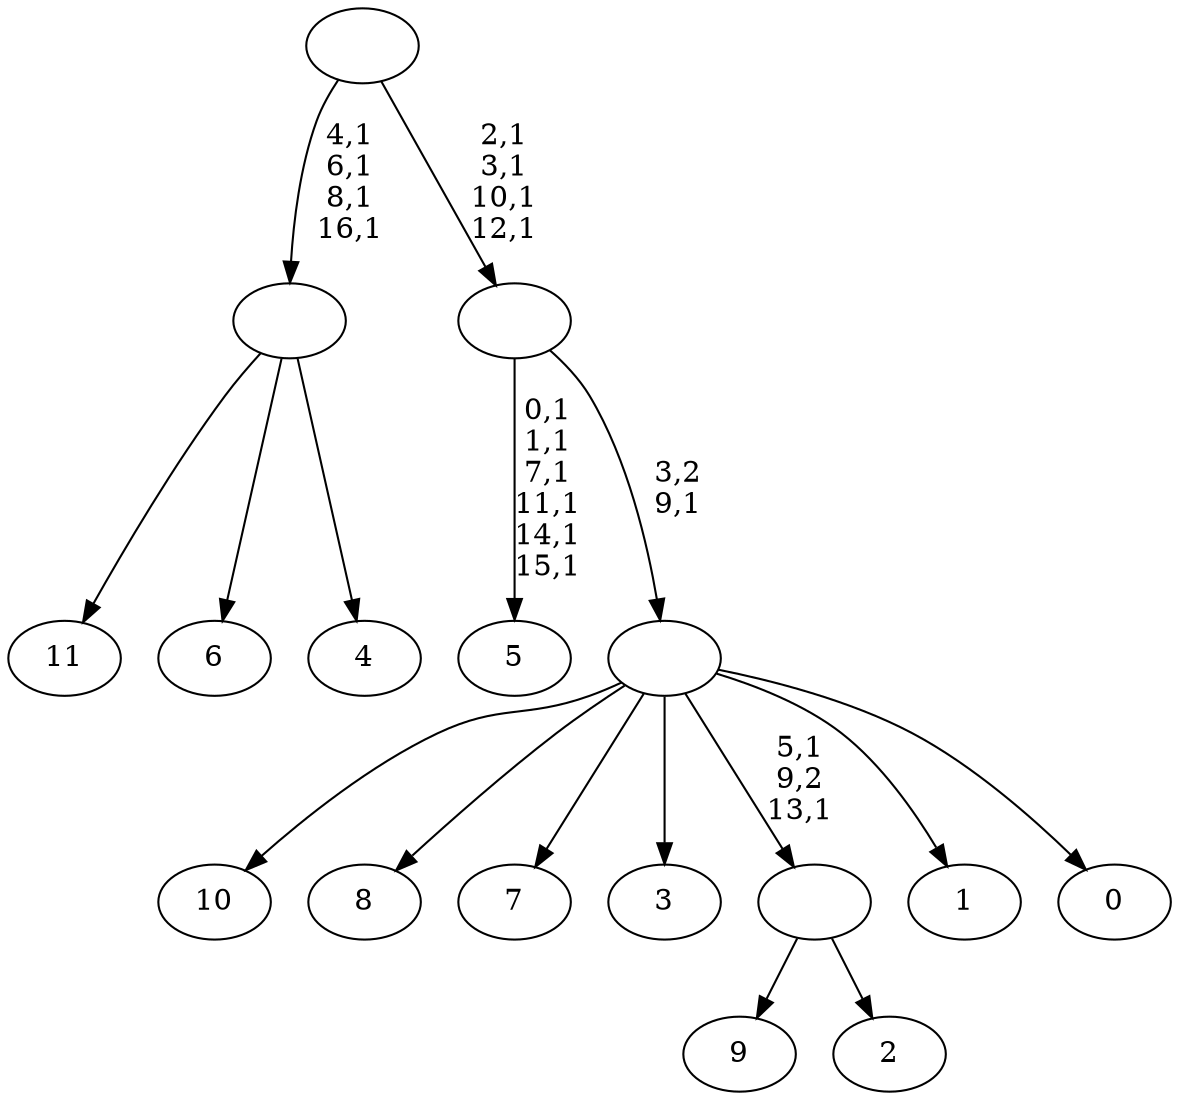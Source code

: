 digraph T {
	29 [label="11"]
	28 [label="10"]
	27 [label="9"]
	26 [label="8"]
	25 [label="7"]
	24 [label="6"]
	23 [label="5"]
	16 [label="4"]
	15 [label=""]
	11 [label="3"]
	10 [label="2"]
	9 [label=""]
	7 [label="1"]
	6 [label="0"]
	5 [label=""]
	4 [label=""]
	0 [label=""]
	15 -> 29 [label=""]
	15 -> 24 [label=""]
	15 -> 16 [label=""]
	9 -> 27 [label=""]
	9 -> 10 [label=""]
	5 -> 9 [label="5,1\n9,2\n13,1"]
	5 -> 28 [label=""]
	5 -> 26 [label=""]
	5 -> 25 [label=""]
	5 -> 11 [label=""]
	5 -> 7 [label=""]
	5 -> 6 [label=""]
	4 -> 23 [label="0,1\n1,1\n7,1\n11,1\n14,1\n15,1"]
	4 -> 5 [label="3,2\n9,1"]
	0 -> 4 [label="2,1\n3,1\n10,1\n12,1"]
	0 -> 15 [label="4,1\n6,1\n8,1\n16,1"]
}

